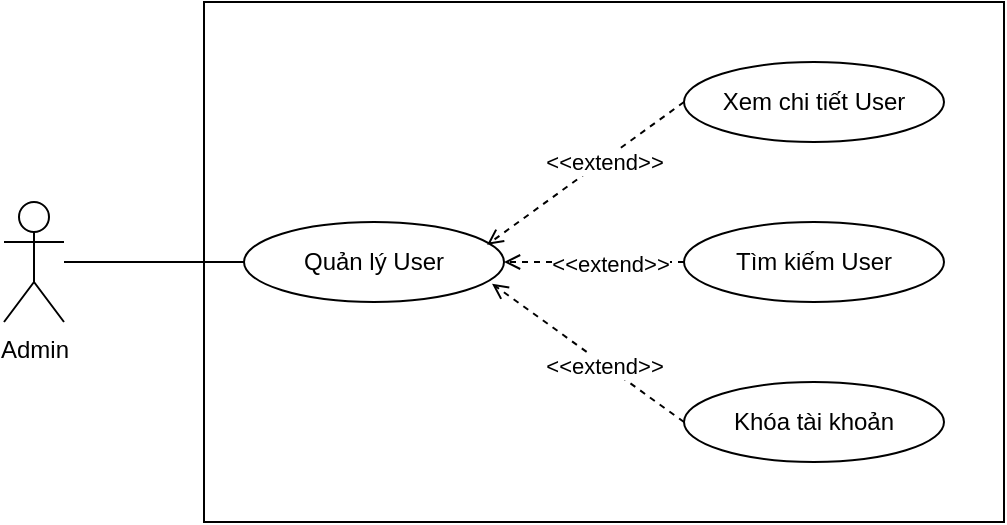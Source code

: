 <mxfile version="14.2.7" type="device" pages="4"><diagram id="5SKS9nB4Hzh7gYLxqvVC" name="QuanLyUser"><mxGraphModel dx="960" dy="563" grid="1" gridSize="10" guides="1" tooltips="1" connect="1" arrows="1" fold="1" page="1" pageScale="1" pageWidth="827" pageHeight="1169" math="0" shadow="0"><root><mxCell id="0"/><mxCell id="1" parent="0"/><mxCell id="i_HWcWCde8nrhvykUSdV-10" value="" style="rounded=0;whiteSpace=wrap;html=1;" parent="1" vertex="1"><mxGeometry x="240" y="80" width="400" height="260" as="geometry"/></mxCell><mxCell id="i_HWcWCde8nrhvykUSdV-1" value="Admin" style="shape=umlActor;verticalLabelPosition=bottom;verticalAlign=top;html=1;outlineConnect=0;" parent="1" vertex="1"><mxGeometry x="140" y="180" width="30" height="60" as="geometry"/></mxCell><mxCell id="i_HWcWCde8nrhvykUSdV-2" value="Quản lý User" style="ellipse;whiteSpace=wrap;html=1;" parent="1" vertex="1"><mxGeometry x="260" y="190" width="130" height="40" as="geometry"/></mxCell><mxCell id="i_HWcWCde8nrhvykUSdV-3" value="Khóa tài khoản" style="ellipse;whiteSpace=wrap;html=1;" parent="1" vertex="1"><mxGeometry x="480" y="270" width="130" height="40" as="geometry"/></mxCell><mxCell id="i_HWcWCde8nrhvykUSdV-4" value="Xem chi tiết User" style="ellipse;whiteSpace=wrap;html=1;" parent="1" vertex="1"><mxGeometry x="480" y="110" width="130" height="40" as="geometry"/></mxCell><mxCell id="i_HWcWCde8nrhvykUSdV-5" value="Tìm kiếm User" style="ellipse;whiteSpace=wrap;html=1;" parent="1" vertex="1"><mxGeometry x="480" y="190" width="130" height="40" as="geometry"/></mxCell><mxCell id="i_HWcWCde8nrhvykUSdV-6" value="" style="endArrow=none;html=1;entryX=0;entryY=0.5;entryDx=0;entryDy=0;" parent="1" source="i_HWcWCde8nrhvykUSdV-1" target="i_HWcWCde8nrhvykUSdV-2" edge="1"><mxGeometry width="50" height="50" relative="1" as="geometry"><mxPoint x="390" y="340" as="sourcePoint"/><mxPoint x="440" y="290" as="targetPoint"/></mxGeometry></mxCell><mxCell id="i_HWcWCde8nrhvykUSdV-7" value="&amp;lt;&amp;lt;extend&amp;gt;&amp;gt;" style="endArrow=open;endSize=6;dashed=1;html=1;exitX=0;exitY=0.5;exitDx=0;exitDy=0;entryX=0.935;entryY=0.285;entryDx=0;entryDy=0;entryPerimeter=0;" parent="1" source="i_HWcWCde8nrhvykUSdV-4" target="i_HWcWCde8nrhvykUSdV-2" edge="1"><mxGeometry x="-0.178" y="1" width="160" relative="1" as="geometry"><mxPoint x="330" y="320" as="sourcePoint"/><mxPoint x="420" y="240" as="targetPoint"/><mxPoint as="offset"/></mxGeometry></mxCell><mxCell id="i_HWcWCde8nrhvykUSdV-8" value="&amp;lt;&amp;lt;extend&amp;gt;&amp;gt;" style="endArrow=open;endSize=6;dashed=1;html=1;exitX=0;exitY=0.5;exitDx=0;exitDy=0;entryX=1;entryY=0.5;entryDx=0;entryDy=0;" parent="1" source="i_HWcWCde8nrhvykUSdV-5" target="i_HWcWCde8nrhvykUSdV-2" edge="1"><mxGeometry x="-0.178" y="1" width="160" relative="1" as="geometry"><mxPoint x="490" y="140" as="sourcePoint"/><mxPoint x="470" y="190" as="targetPoint"/><mxPoint as="offset"/></mxGeometry></mxCell><mxCell id="i_HWcWCde8nrhvykUSdV-9" value="&amp;lt;&amp;lt;extend&amp;gt;&amp;gt;" style="endArrow=open;endSize=6;dashed=1;html=1;exitX=0;exitY=0.5;exitDx=0;exitDy=0;entryX=0.954;entryY=0.771;entryDx=0;entryDy=0;entryPerimeter=0;" parent="1" source="i_HWcWCde8nrhvykUSdV-3" target="i_HWcWCde8nrhvykUSdV-2" edge="1"><mxGeometry x="-0.178" y="1" width="160" relative="1" as="geometry"><mxPoint x="500" y="150" as="sourcePoint"/><mxPoint x="401.55" y="221.4" as="targetPoint"/><mxPoint as="offset"/></mxGeometry></mxCell></root></mxGraphModel></diagram><diagram id="Ua2ZPCNAQrekQsEThrPR" name="QuanLyBaiDang"><mxGraphModel dx="960" dy="563" grid="1" gridSize="10" guides="1" tooltips="1" connect="1" arrows="1" fold="1" page="1" pageScale="1" pageWidth="827" pageHeight="1169" math="0" shadow="0"><root><mxCell id="n67_ip38EpfbI5c2rzUv-0"/><mxCell id="n67_ip38EpfbI5c2rzUv-1" parent="n67_ip38EpfbI5c2rzUv-0"/><mxCell id="xJntUB4Qm53e2mN1Bof7-0" value="" style="rounded=0;whiteSpace=wrap;html=1;" vertex="1" parent="n67_ip38EpfbI5c2rzUv-1"><mxGeometry x="240" y="80" width="400" height="260" as="geometry"/></mxCell><mxCell id="xJntUB4Qm53e2mN1Bof7-1" value="Admin" style="shape=umlActor;verticalLabelPosition=bottom;verticalAlign=top;html=1;outlineConnect=0;" vertex="1" parent="n67_ip38EpfbI5c2rzUv-1"><mxGeometry x="140" y="180" width="30" height="60" as="geometry"/></mxCell><mxCell id="xJntUB4Qm53e2mN1Bof7-2" value="Quản lý bài đăng" style="ellipse;whiteSpace=wrap;html=1;" vertex="1" parent="n67_ip38EpfbI5c2rzUv-1"><mxGeometry x="260" y="190" width="130" height="40" as="geometry"/></mxCell><mxCell id="xJntUB4Qm53e2mN1Bof7-3" value="Xóa bài đăng" style="ellipse;whiteSpace=wrap;html=1;" vertex="1" parent="n67_ip38EpfbI5c2rzUv-1"><mxGeometry x="480" y="270" width="130" height="40" as="geometry"/></mxCell><mxCell id="xJntUB4Qm53e2mN1Bof7-4" value="Xem chi tiết bài đăng" style="ellipse;whiteSpace=wrap;html=1;" vertex="1" parent="n67_ip38EpfbI5c2rzUv-1"><mxGeometry x="480" y="110" width="130" height="40" as="geometry"/></mxCell><mxCell id="xJntUB4Qm53e2mN1Bof7-5" value="Phê duyệt" style="ellipse;whiteSpace=wrap;html=1;" vertex="1" parent="n67_ip38EpfbI5c2rzUv-1"><mxGeometry x="480" y="190" width="130" height="40" as="geometry"/></mxCell><mxCell id="xJntUB4Qm53e2mN1Bof7-6" value="" style="endArrow=none;html=1;entryX=0;entryY=0.5;entryDx=0;entryDy=0;" edge="1" parent="n67_ip38EpfbI5c2rzUv-1" source="xJntUB4Qm53e2mN1Bof7-1" target="xJntUB4Qm53e2mN1Bof7-2"><mxGeometry width="50" height="50" relative="1" as="geometry"><mxPoint x="390" y="340" as="sourcePoint"/><mxPoint x="440" y="290" as="targetPoint"/></mxGeometry></mxCell><mxCell id="xJntUB4Qm53e2mN1Bof7-7" value="&amp;lt;&amp;lt;extend&amp;gt;&amp;gt;" style="endArrow=open;endSize=6;dashed=1;html=1;exitX=0;exitY=0.5;exitDx=0;exitDy=0;entryX=0.935;entryY=0.285;entryDx=0;entryDy=0;entryPerimeter=0;" edge="1" parent="n67_ip38EpfbI5c2rzUv-1" source="xJntUB4Qm53e2mN1Bof7-4" target="xJntUB4Qm53e2mN1Bof7-2"><mxGeometry x="-0.178" y="1" width="160" relative="1" as="geometry"><mxPoint x="330" y="320" as="sourcePoint"/><mxPoint x="420" y="240" as="targetPoint"/><mxPoint as="offset"/></mxGeometry></mxCell><mxCell id="xJntUB4Qm53e2mN1Bof7-8" value="&amp;lt;&amp;lt;extend&amp;gt;&amp;gt;" style="endArrow=open;endSize=6;dashed=1;html=1;exitX=0;exitY=0.5;exitDx=0;exitDy=0;entryX=1;entryY=0.5;entryDx=0;entryDy=0;" edge="1" parent="n67_ip38EpfbI5c2rzUv-1" source="xJntUB4Qm53e2mN1Bof7-5" target="xJntUB4Qm53e2mN1Bof7-2"><mxGeometry x="-0.178" y="1" width="160" relative="1" as="geometry"><mxPoint x="490" y="140" as="sourcePoint"/><mxPoint x="470" y="190" as="targetPoint"/><mxPoint as="offset"/></mxGeometry></mxCell><mxCell id="xJntUB4Qm53e2mN1Bof7-9" value="&amp;lt;&amp;lt;extend&amp;gt;&amp;gt;" style="endArrow=open;endSize=6;dashed=1;html=1;exitX=0;exitY=0.5;exitDx=0;exitDy=0;entryX=0.954;entryY=0.771;entryDx=0;entryDy=0;entryPerimeter=0;" edge="1" parent="n67_ip38EpfbI5c2rzUv-1" source="xJntUB4Qm53e2mN1Bof7-3" target="xJntUB4Qm53e2mN1Bof7-2"><mxGeometry x="-0.178" y="1" width="160" relative="1" as="geometry"><mxPoint x="500" y="150" as="sourcePoint"/><mxPoint x="401.55" y="221.4" as="targetPoint"/><mxPoint as="offset"/></mxGeometry></mxCell></root></mxGraphModel></diagram><diagram id="B9eMAknEBRnoD0crdbq3" name="DangTinTuyenDung"><mxGraphModel dx="960" dy="563" grid="1" gridSize="10" guides="1" tooltips="1" connect="1" arrows="1" fold="1" page="1" pageScale="1" pageWidth="827" pageHeight="1169" math="0" shadow="0"><root><mxCell id="MQmlJu_YEeC7xQVKmceF-0"/><mxCell id="MQmlJu_YEeC7xQVKmceF-1" parent="MQmlJu_YEeC7xQVKmceF-0"/><mxCell id="mB0KHx687nO93TiYTIjS-0" value="" style="rounded=0;whiteSpace=wrap;html=1;" vertex="1" parent="MQmlJu_YEeC7xQVKmceF-1"><mxGeometry x="240" y="130" width="400" height="170" as="geometry"/></mxCell><mxCell id="mB0KHx687nO93TiYTIjS-1" value="Nhà tuyển dụng" style="shape=umlActor;verticalLabelPosition=bottom;verticalAlign=top;html=1;outlineConnect=0;" vertex="1" parent="MQmlJu_YEeC7xQVKmceF-1"><mxGeometry x="140" y="180" width="30" height="60" as="geometry"/></mxCell><mxCell id="mB0KHx687nO93TiYTIjS-2" value="Đăng tin tuyển dụng" style="ellipse;whiteSpace=wrap;html=1;" vertex="1" parent="MQmlJu_YEeC7xQVKmceF-1"><mxGeometry x="260" y="190" width="130" height="40" as="geometry"/></mxCell><mxCell id="mB0KHx687nO93TiYTIjS-3" value="Xóa bài đăng" style="ellipse;whiteSpace=wrap;html=1;" vertex="1" parent="MQmlJu_YEeC7xQVKmceF-1"><mxGeometry x="480" y="240" width="130" height="40" as="geometry"/></mxCell><mxCell id="mB0KHx687nO93TiYTIjS-4" value="Nhập thông tin tuyển dụng" style="ellipse;whiteSpace=wrap;html=1;" vertex="1" parent="MQmlJu_YEeC7xQVKmceF-1"><mxGeometry x="480" y="150" width="130" height="40" as="geometry"/></mxCell><mxCell id="mB0KHx687nO93TiYTIjS-6" value="" style="endArrow=none;html=1;entryX=0;entryY=0.5;entryDx=0;entryDy=0;" edge="1" parent="MQmlJu_YEeC7xQVKmceF-1" source="mB0KHx687nO93TiYTIjS-1" target="mB0KHx687nO93TiYTIjS-2"><mxGeometry width="50" height="50" relative="1" as="geometry"><mxPoint x="390" y="340" as="sourcePoint"/><mxPoint x="440" y="290" as="targetPoint"/></mxGeometry></mxCell><mxCell id="mB0KHx687nO93TiYTIjS-7" value="&amp;lt;&amp;lt;include&amp;gt;&amp;gt;" style="endArrow=open;endSize=6;dashed=1;html=1;exitX=0.954;exitY=0.27;exitDx=0;exitDy=0;entryX=0;entryY=0.5;entryDx=0;entryDy=0;exitPerimeter=0;" edge="1" parent="MQmlJu_YEeC7xQVKmceF-1" source="mB0KHx687nO93TiYTIjS-2" target="mB0KHx687nO93TiYTIjS-4"><mxGeometry x="-0.178" y="1" width="160" relative="1" as="geometry"><mxPoint x="330" y="320" as="sourcePoint"/><mxPoint x="420" y="240" as="targetPoint"/><mxPoint as="offset"/></mxGeometry></mxCell><mxCell id="mB0KHx687nO93TiYTIjS-10" value="&amp;lt;&amp;lt;include&amp;gt;&amp;gt;" style="endArrow=open;endSize=6;dashed=1;html=1;exitX=0.942;exitY=0.73;exitDx=0;exitDy=0;entryX=0;entryY=0.5;entryDx=0;entryDy=0;exitPerimeter=0;" edge="1" parent="MQmlJu_YEeC7xQVKmceF-1" source="mB0KHx687nO93TiYTIjS-2" target="mB0KHx687nO93TiYTIjS-3"><mxGeometry x="-0.178" y="1" width="160" relative="1" as="geometry"><mxPoint x="394.02" y="210.8" as="sourcePoint"/><mxPoint x="490" y="140" as="targetPoint"/><mxPoint as="offset"/></mxGeometry></mxCell></root></mxGraphModel></diagram><diagram id="jfQiSl2jiJzu5QIjA89r" name="QuanLyHopThu"><mxGraphModel dx="960" dy="563" grid="1" gridSize="10" guides="1" tooltips="1" connect="1" arrows="1" fold="1" page="1" pageScale="1" pageWidth="827" pageHeight="1169" math="0" shadow="0"><root><mxCell id="FQypM-hgSo5iS5lT4t6a-0"/><mxCell id="FQypM-hgSo5iS5lT4t6a-1" parent="FQypM-hgSo5iS5lT4t6a-0"/><mxCell id="qmthbf_qIm0rCtj-npV2-7" value="" style="rounded=0;whiteSpace=wrap;html=1;" vertex="1" parent="FQypM-hgSo5iS5lT4t6a-1"><mxGeometry x="210" y="140" width="580" height="300" as="geometry"/></mxCell><mxCell id="FQypM-hgSo5iS5lT4t6a-2" value="Nhà tuyển dụng" style="shape=umlActor;verticalLabelPosition=bottom;verticalAlign=top;html=1;outlineConnect=0;" vertex="1" parent="FQypM-hgSo5iS5lT4t6a-1"><mxGeometry x="100" y="230" width="30" height="60" as="geometry"/></mxCell><mxCell id="y7HaXuce_AL_7Ao_ZZZo-0" value="Quản lý hộp thư" style="ellipse;whiteSpace=wrap;html=1;" vertex="1" parent="FQypM-hgSo5iS5lT4t6a-1"><mxGeometry x="240" y="240" width="130" height="40" as="geometry"/></mxCell><mxCell id="y7HaXuce_AL_7Ao_ZZZo-1" value="Gửi thư mời ứng tuyển" style="ellipse;whiteSpace=wrap;html=1;" vertex="1" parent="FQypM-hgSo5iS5lT4t6a-1"><mxGeometry x="450" y="170" width="130" height="40" as="geometry"/></mxCell><mxCell id="y7HaXuce_AL_7Ao_ZZZo-2" value="Xem thư được nhận" style="ellipse;whiteSpace=wrap;html=1;" vertex="1" parent="FQypM-hgSo5iS5lT4t6a-1"><mxGeometry x="450" y="240" width="130" height="40" as="geometry"/></mxCell><mxCell id="y7HaXuce_AL_7Ao_ZZZo-3" value="Tìm kiếm thư ứng tuyển" style="ellipse;whiteSpace=wrap;html=1;" vertex="1" parent="FQypM-hgSo5iS5lT4t6a-1"><mxGeometry x="450" y="320" width="130" height="40" as="geometry"/></mxCell><mxCell id="y7HaXuce_AL_7Ao_ZZZo-4" value="Tìm kiếm theo tên" style="ellipse;whiteSpace=wrap;html=1;" vertex="1" parent="FQypM-hgSo5iS5lT4t6a-1"><mxGeometry x="630" y="280" width="130" height="40" as="geometry"/></mxCell><mxCell id="y7HaXuce_AL_7Ao_ZZZo-5" value="Tìm kiếm theo công việc ứng tuyển" style="ellipse;whiteSpace=wrap;html=1;" vertex="1" parent="FQypM-hgSo5iS5lT4t6a-1"><mxGeometry x="630" y="370" width="130" height="40" as="geometry"/></mxCell><mxCell id="qmthbf_qIm0rCtj-npV2-0" value="&amp;lt;&amp;lt;extend&amp;gt;&amp;gt;" style="endArrow=open;endSize=6;dashed=1;html=1;exitX=0;exitY=0.5;exitDx=0;exitDy=0;entryX=0.948;entryY=0.22;entryDx=0;entryDy=0;entryPerimeter=0;" edge="1" parent="FQypM-hgSo5iS5lT4t6a-1" source="y7HaXuce_AL_7Ao_ZZZo-1" target="y7HaXuce_AL_7Ao_ZZZo-0"><mxGeometry x="-0.178" y="1" width="160" relative="1" as="geometry"><mxPoint x="480" y="290" as="sourcePoint"/><mxPoint x="384.02" y="220.84" as="targetPoint"/><mxPoint as="offset"/></mxGeometry></mxCell><mxCell id="qmthbf_qIm0rCtj-npV2-1" value="&amp;lt;&amp;lt;extend&amp;gt;&amp;gt;" style="endArrow=open;endSize=6;dashed=1;html=1;exitX=0;exitY=0.5;exitDx=0;exitDy=0;entryX=1;entryY=0.5;entryDx=0;entryDy=0;" edge="1" parent="FQypM-hgSo5iS5lT4t6a-1" source="y7HaXuce_AL_7Ao_ZZZo-2" target="y7HaXuce_AL_7Ao_ZZZo-0"><mxGeometry x="-0.178" y="1" width="160" relative="1" as="geometry"><mxPoint x="490" y="300" as="sourcePoint"/><mxPoint x="394.02" y="230.84" as="targetPoint"/><mxPoint as="offset"/></mxGeometry></mxCell><mxCell id="qmthbf_qIm0rCtj-npV2-2" value="&amp;lt;&amp;lt;extend&amp;gt;&amp;gt;" style="endArrow=open;endSize=6;dashed=1;html=1;exitX=0;exitY=0.5;exitDx=0;exitDy=0;entryX=0.948;entryY=0.78;entryDx=0;entryDy=0;entryPerimeter=0;" edge="1" parent="FQypM-hgSo5iS5lT4t6a-1" source="y7HaXuce_AL_7Ao_ZZZo-3" target="y7HaXuce_AL_7Ao_ZZZo-0"><mxGeometry x="-0.178" y="1" width="160" relative="1" as="geometry"><mxPoint x="500" y="310" as="sourcePoint"/><mxPoint x="404.02" y="240.84" as="targetPoint"/><mxPoint as="offset"/></mxGeometry></mxCell><mxCell id="qmthbf_qIm0rCtj-npV2-3" value="&amp;lt;&amp;lt;extend&amp;gt;&amp;gt;" style="endArrow=open;endSize=6;dashed=1;html=1;exitX=0;exitY=0.5;exitDx=0;exitDy=0;entryX=0.945;entryY=0.3;entryDx=0;entryDy=0;entryPerimeter=0;" edge="1" parent="FQypM-hgSo5iS5lT4t6a-1" source="y7HaXuce_AL_7Ao_ZZZo-4" target="y7HaXuce_AL_7Ao_ZZZo-3"><mxGeometry x="-0.178" y="1" width="160" relative="1" as="geometry"><mxPoint x="510" y="320" as="sourcePoint"/><mxPoint x="414.02" y="250.84" as="targetPoint"/><mxPoint as="offset"/></mxGeometry></mxCell><mxCell id="qmthbf_qIm0rCtj-npV2-4" value="&amp;lt;&amp;lt;extend&amp;gt;&amp;gt;" style="endArrow=open;endSize=6;dashed=1;html=1;exitX=0;exitY=0.5;exitDx=0;exitDy=0;entryX=0.969;entryY=0.82;entryDx=0;entryDy=0;entryPerimeter=0;" edge="1" parent="FQypM-hgSo5iS5lT4t6a-1" source="y7HaXuce_AL_7Ao_ZZZo-5" target="y7HaXuce_AL_7Ao_ZZZo-3"><mxGeometry x="-0.178" y="1" width="160" relative="1" as="geometry"><mxPoint x="520" y="330" as="sourcePoint"/><mxPoint x="424.02" y="260.84" as="targetPoint"/><mxPoint as="offset"/></mxGeometry></mxCell><mxCell id="qmthbf_qIm0rCtj-npV2-8" value="" style="endArrow=none;html=1;entryX=0;entryY=0.5;entryDx=0;entryDy=0;" edge="1" parent="FQypM-hgSo5iS5lT4t6a-1" source="FQypM-hgSo5iS5lT4t6a-2" target="y7HaXuce_AL_7Ao_ZZZo-0"><mxGeometry width="50" height="50" relative="1" as="geometry"><mxPoint x="390" y="300" as="sourcePoint"/><mxPoint x="440" y="250" as="targetPoint"/></mxGeometry></mxCell></root></mxGraphModel></diagram></mxfile>